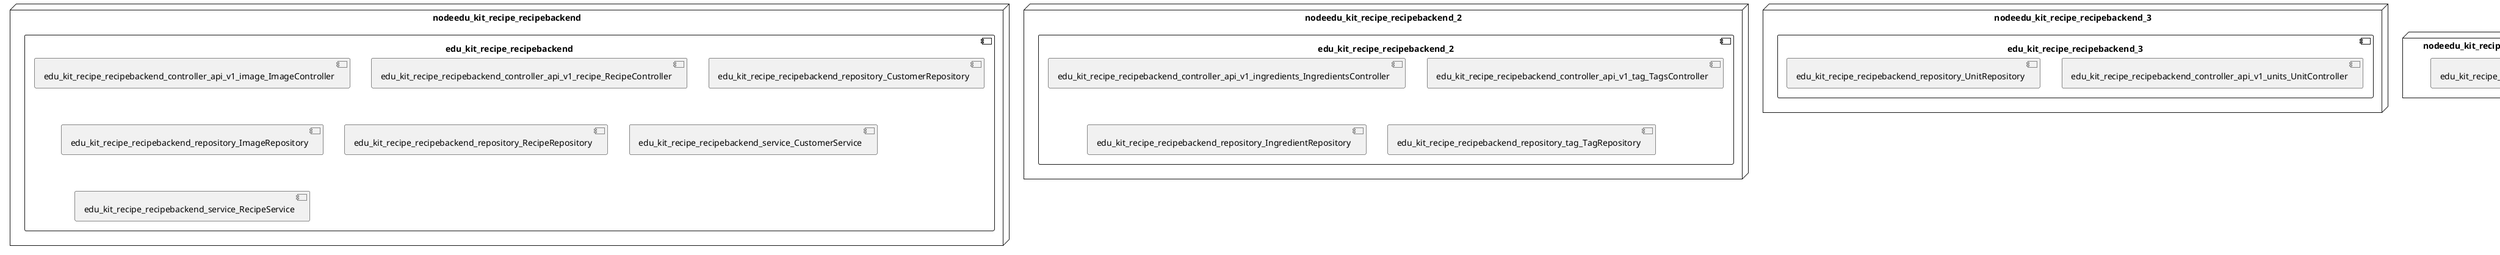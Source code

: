 @startuml
skinparam fixCircleLabelOverlapping true
skinparam componentStyle uml2
node nodeedu_kit_recipe_recipebackend {
component edu_kit_recipe_recipebackend {
[edu_kit_recipe_recipebackend_controller_api_v1_image_ImageController] [[kit-recipe-app-recipebackendnew.system#_0dP6RFa-Ee-0qqFvbqMh5w]]
[edu_kit_recipe_recipebackend_controller_api_v1_recipe_RecipeController] [[kit-recipe-app-recipebackendnew.system#_0dP6RFa-Ee-0qqFvbqMh5w]]
[edu_kit_recipe_recipebackend_repository_CustomerRepository] [[kit-recipe-app-recipebackendnew.system#_0dP6RFa-Ee-0qqFvbqMh5w]]
[edu_kit_recipe_recipebackend_repository_ImageRepository] [[kit-recipe-app-recipebackendnew.system#_0dP6RFa-Ee-0qqFvbqMh5w]]
[edu_kit_recipe_recipebackend_repository_RecipeRepository] [[kit-recipe-app-recipebackendnew.system#_0dP6RFa-Ee-0qqFvbqMh5w]]
[edu_kit_recipe_recipebackend_service_CustomerService] [[kit-recipe-app-recipebackendnew.system#_0dP6RFa-Ee-0qqFvbqMh5w]]
[edu_kit_recipe_recipebackend_service_RecipeService] [[kit-recipe-app-recipebackendnew.system#_0dP6RFa-Ee-0qqFvbqMh5w]]
}
}
node nodeedu_kit_recipe_recipebackend_2 {
component edu_kit_recipe_recipebackend_2 {
[edu_kit_recipe_recipebackend_controller_api_v1_ingredients_IngredientsController] [[kit-recipe-app-recipebackendnew.system#_0dP6RFa-Ee-0qqFvbqMh5w]]
[edu_kit_recipe_recipebackend_controller_api_v1_tag_TagsController] [[kit-recipe-app-recipebackendnew.system#_0dP6RFa-Ee-0qqFvbqMh5w]]
[edu_kit_recipe_recipebackend_repository_IngredientRepository] [[kit-recipe-app-recipebackendnew.system#_0dP6RFa-Ee-0qqFvbqMh5w]]
[edu_kit_recipe_recipebackend_repository_tag_TagRepository] [[kit-recipe-app-recipebackendnew.system#_0dP6RFa-Ee-0qqFvbqMh5w]]
}
}
node nodeedu_kit_recipe_recipebackend_3 {
component edu_kit_recipe_recipebackend_3 {
[edu_kit_recipe_recipebackend_controller_api_v1_units_UnitController] [[kit-recipe-app-recipebackendnew.system#_0dP6RFa-Ee-0qqFvbqMh5w]]
[edu_kit_recipe_recipebackend_repository_UnitRepository] [[kit-recipe-app-recipebackendnew.system#_0dP6RFa-Ee-0qqFvbqMh5w]]
}
}
node nodeedu_kit_recipe_recipebackend_controller_BaseController {
[edu_kit_recipe_recipebackend_controller_BaseController] [[kit-recipe-app-recipebackendnew.system#_0dP6RFa-Ee-0qqFvbqMh5w]]
}
node nodeedu_kit_recipe_recipebackend_controller_api_v1_user_CustomerController {
[edu_kit_recipe_recipebackend_controller_api_v1_user_CustomerController] [[kit-recipe-app-recipebackendnew.system#_0dP6RFa-Ee-0qqFvbqMh5w]]
}
node nodeedu_kit_recipe_recipebackend_controller_exception_ExceptionController {
[edu_kit_recipe_recipebackend_controller_exception_ExceptionController] [[kit-recipe-app-recipebackendnew.system#_0dP6RFa-Ee-0qqFvbqMh5w]]
}

@enduml
